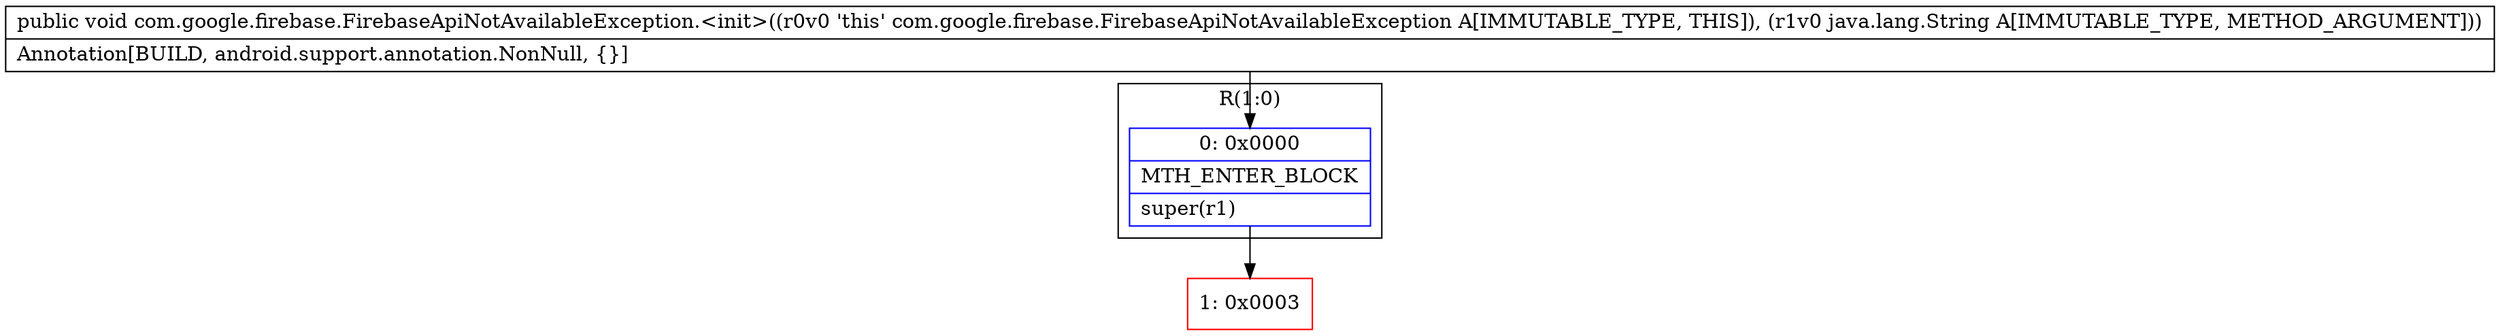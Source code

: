 digraph "CFG forcom.google.firebase.FirebaseApiNotAvailableException.\<init\>(Ljava\/lang\/String;)V" {
subgraph cluster_Region_1344379235 {
label = "R(1:0)";
node [shape=record,color=blue];
Node_0 [shape=record,label="{0\:\ 0x0000|MTH_ENTER_BLOCK\l|super(r1)\l}"];
}
Node_1 [shape=record,color=red,label="{1\:\ 0x0003}"];
MethodNode[shape=record,label="{public void com.google.firebase.FirebaseApiNotAvailableException.\<init\>((r0v0 'this' com.google.firebase.FirebaseApiNotAvailableException A[IMMUTABLE_TYPE, THIS]), (r1v0 java.lang.String A[IMMUTABLE_TYPE, METHOD_ARGUMENT]))  | Annotation[BUILD, android.support.annotation.NonNull, \{\}]\l}"];
MethodNode -> Node_0;
Node_0 -> Node_1;
}

